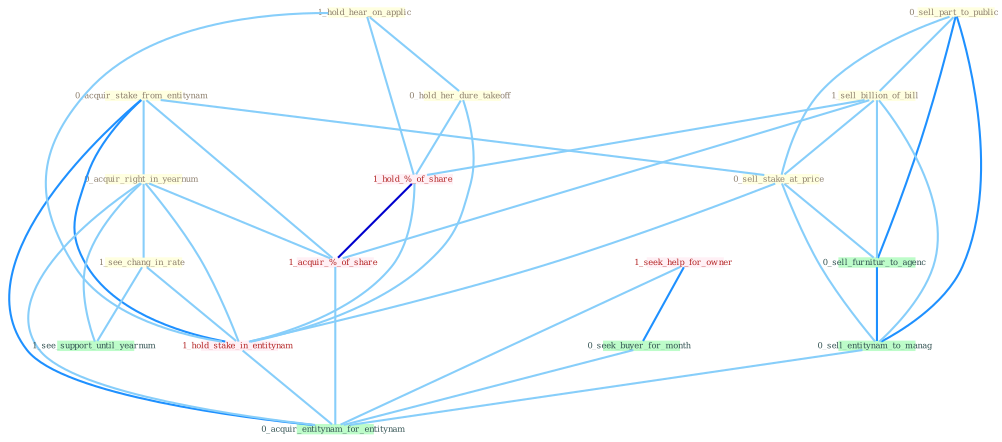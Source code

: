 Graph G{ 
    node
    [shape=polygon,style=filled,width=.5,height=.06,color="#BDFCC9",fixedsize=true,fontsize=4,
    fontcolor="#2f4f4f"];
    {node
    [color="#ffffe0", fontcolor="#8b7d6b"] "0_acquir_stake_from_entitynam " "0_acquir_right_in_yearnum " "1_hold_hear_on_applic " "0_sell_part_to_public " "1_sell_billion_of_bill " "1_see_chang_in_rate " "0_hold_her_dure_takeoff " "0_sell_stake_at_price "}
{node [color="#fff0f5", fontcolor="#b22222"] "1_hold_%_of_share " "1_hold_stake_in_entitynam " "1_seek_help_for_owner " "1_acquir_%_of_share "}
edge [color="#B0E2FF"];

	"0_acquir_stake_from_entitynam " -- "0_acquir_right_in_yearnum " [w="1", color="#87cefa" ];
	"0_acquir_stake_from_entitynam " -- "0_sell_stake_at_price " [w="1", color="#87cefa" ];
	"0_acquir_stake_from_entitynam " -- "1_hold_stake_in_entitynam " [w="2", color="#1e90ff" , len=0.8];
	"0_acquir_stake_from_entitynam " -- "1_acquir_%_of_share " [w="1", color="#87cefa" ];
	"0_acquir_stake_from_entitynam " -- "0_acquir_entitynam_for_entitynam " [w="2", color="#1e90ff" , len=0.8];
	"0_acquir_right_in_yearnum " -- "1_see_chang_in_rate " [w="1", color="#87cefa" ];
	"0_acquir_right_in_yearnum " -- "1_hold_stake_in_entitynam " [w="1", color="#87cefa" ];
	"0_acquir_right_in_yearnum " -- "1_acquir_%_of_share " [w="1", color="#87cefa" ];
	"0_acquir_right_in_yearnum " -- "1_see_support_until_yearnum " [w="1", color="#87cefa" ];
	"0_acquir_right_in_yearnum " -- "0_acquir_entitynam_for_entitynam " [w="1", color="#87cefa" ];
	"1_hold_hear_on_applic " -- "0_hold_her_dure_takeoff " [w="1", color="#87cefa" ];
	"1_hold_hear_on_applic " -- "1_hold_%_of_share " [w="1", color="#87cefa" ];
	"1_hold_hear_on_applic " -- "1_hold_stake_in_entitynam " [w="1", color="#87cefa" ];
	"0_sell_part_to_public " -- "1_sell_billion_of_bill " [w="1", color="#87cefa" ];
	"0_sell_part_to_public " -- "0_sell_stake_at_price " [w="1", color="#87cefa" ];
	"0_sell_part_to_public " -- "0_sell_furnitur_to_agenc " [w="2", color="#1e90ff" , len=0.8];
	"0_sell_part_to_public " -- "0_sell_entitynam_to_manag " [w="2", color="#1e90ff" , len=0.8];
	"1_sell_billion_of_bill " -- "0_sell_stake_at_price " [w="1", color="#87cefa" ];
	"1_sell_billion_of_bill " -- "1_hold_%_of_share " [w="1", color="#87cefa" ];
	"1_sell_billion_of_bill " -- "1_acquir_%_of_share " [w="1", color="#87cefa" ];
	"1_sell_billion_of_bill " -- "0_sell_furnitur_to_agenc " [w="1", color="#87cefa" ];
	"1_sell_billion_of_bill " -- "0_sell_entitynam_to_manag " [w="1", color="#87cefa" ];
	"1_see_chang_in_rate " -- "1_hold_stake_in_entitynam " [w="1", color="#87cefa" ];
	"1_see_chang_in_rate " -- "1_see_support_until_yearnum " [w="1", color="#87cefa" ];
	"0_hold_her_dure_takeoff " -- "1_hold_%_of_share " [w="1", color="#87cefa" ];
	"0_hold_her_dure_takeoff " -- "1_hold_stake_in_entitynam " [w="1", color="#87cefa" ];
	"0_sell_stake_at_price " -- "1_hold_stake_in_entitynam " [w="1", color="#87cefa" ];
	"0_sell_stake_at_price " -- "0_sell_furnitur_to_agenc " [w="1", color="#87cefa" ];
	"0_sell_stake_at_price " -- "0_sell_entitynam_to_manag " [w="1", color="#87cefa" ];
	"1_hold_%_of_share " -- "1_hold_stake_in_entitynam " [w="1", color="#87cefa" ];
	"1_hold_%_of_share " -- "1_acquir_%_of_share " [w="3", color="#0000cd" , len=0.6];
	"1_hold_stake_in_entitynam " -- "0_acquir_entitynam_for_entitynam " [w="1", color="#87cefa" ];
	"1_seek_help_for_owner " -- "0_seek_buyer_for_month " [w="2", color="#1e90ff" , len=0.8];
	"1_seek_help_for_owner " -- "0_acquir_entitynam_for_entitynam " [w="1", color="#87cefa" ];
	"0_seek_buyer_for_month " -- "0_acquir_entitynam_for_entitynam " [w="1", color="#87cefa" ];
	"1_acquir_%_of_share " -- "0_acquir_entitynam_for_entitynam " [w="1", color="#87cefa" ];
	"0_sell_furnitur_to_agenc " -- "0_sell_entitynam_to_manag " [w="2", color="#1e90ff" , len=0.8];
	"0_sell_entitynam_to_manag " -- "0_acquir_entitynam_for_entitynam " [w="1", color="#87cefa" ];
}